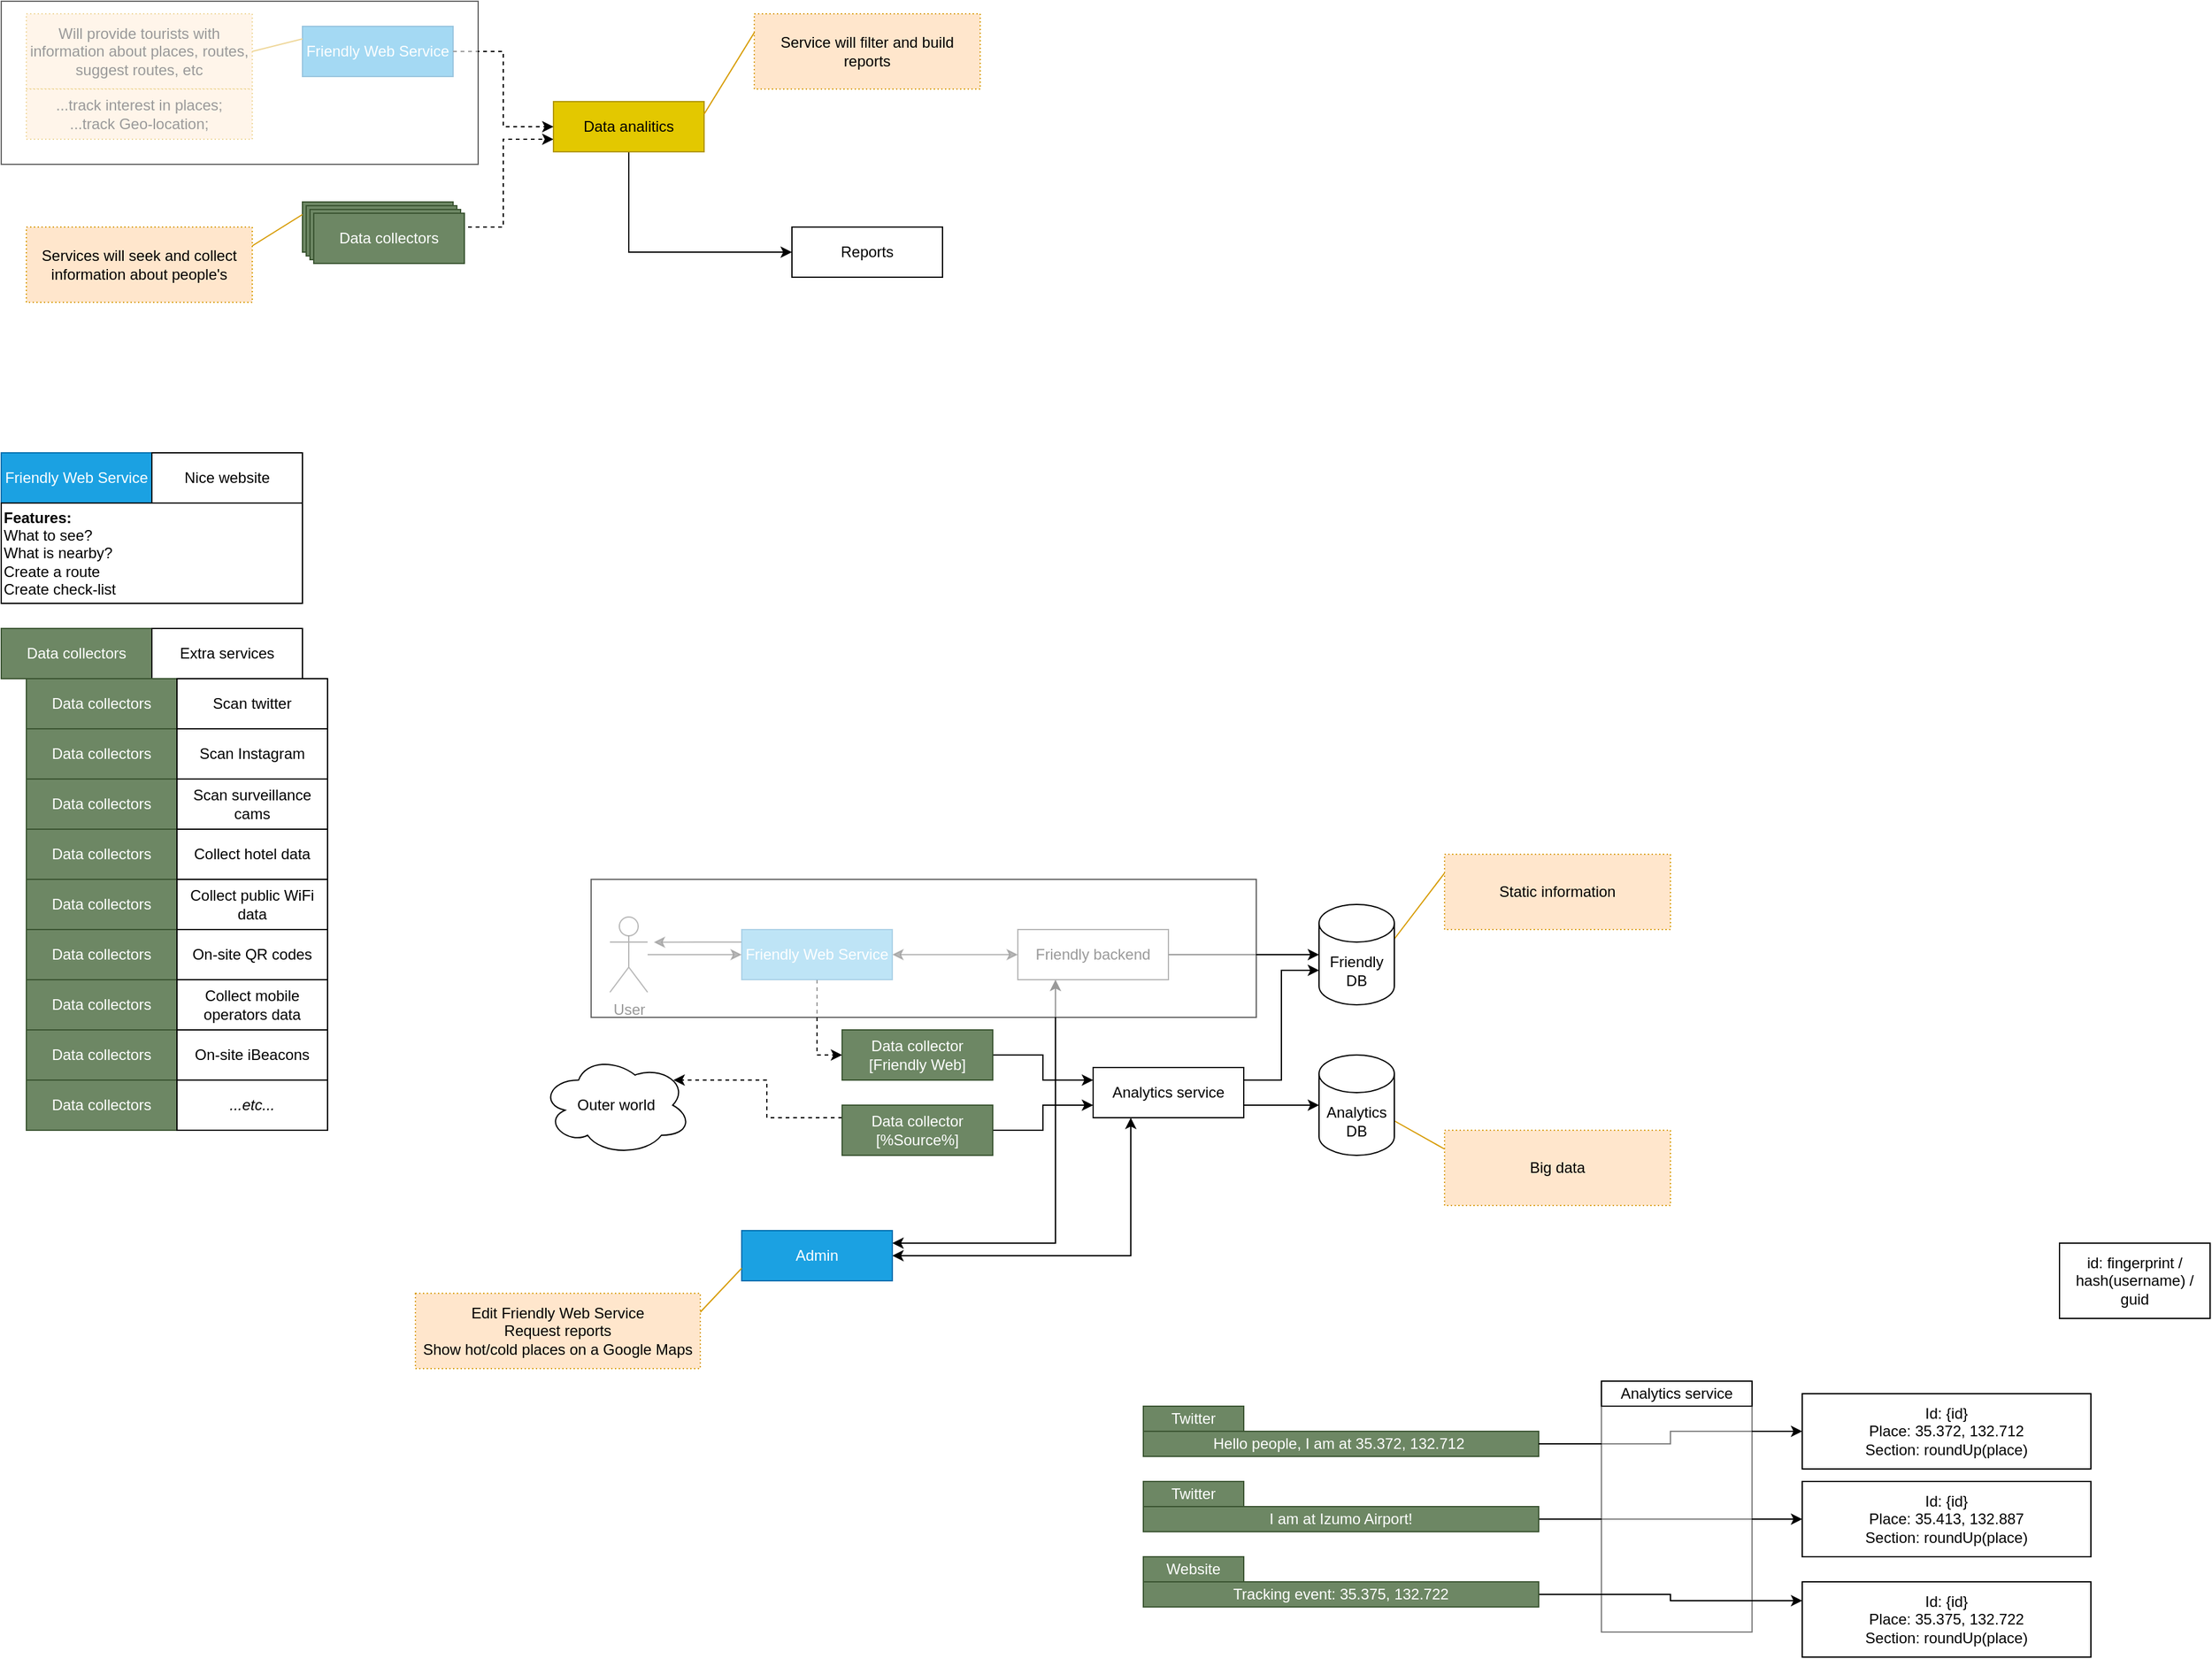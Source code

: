 <mxfile version="21.2.1" type="device">
  <diagram name="Page-1" id="byq_reNjxhK5hD44MmeP">
    <mxGraphModel dx="1877" dy="1699" grid="1" gridSize="10" guides="1" tooltips="1" connect="1" arrows="1" fold="1" page="1" pageScale="1" pageWidth="827" pageHeight="1169" math="0" shadow="0">
      <root>
        <mxCell id="0" />
        <mxCell id="1" parent="0" />
        <mxCell id="Gf0gcHJ9fhxju2sZu1Ag-3" value="Data collectors" style="rounded=0;whiteSpace=wrap;html=1;fillColor=#6d8764;strokeColor=#3A5431;fontColor=#ffffff;container=0;" parent="1" vertex="1">
          <mxGeometry x="-550" y="-980" width="120" height="40" as="geometry" />
        </mxCell>
        <mxCell id="Gf0gcHJ9fhxju2sZu1Ag-1" value="Friendly Web Service " style="rounded=0;whiteSpace=wrap;html=1;fillColor=#1ba1e2;strokeColor=#006EAF;fontColor=#ffffff;container=0;" parent="1" vertex="1">
          <mxGeometry x="-550" y="-1120" width="120" height="40" as="geometry" />
        </mxCell>
        <mxCell id="Gf0gcHJ9fhxju2sZu1Ag-4" value="Data collectors" style="rounded=0;whiteSpace=wrap;html=1;fillColor=#6d8764;strokeColor=#3A5431;fontColor=#ffffff;container=0;" parent="1" vertex="1">
          <mxGeometry x="-547" y="-977" width="120" height="40" as="geometry" />
        </mxCell>
        <mxCell id="Gf0gcHJ9fhxju2sZu1Ag-5" value="Data collectors" style="rounded=0;whiteSpace=wrap;html=1;fillColor=#6d8764;strokeColor=#3A5431;fontColor=#ffffff;container=0;" parent="1" vertex="1">
          <mxGeometry x="-544" y="-974" width="120" height="40" as="geometry" />
        </mxCell>
        <mxCell id="Gf0gcHJ9fhxju2sZu1Ag-10" style="edgeStyle=orthogonalEdgeStyle;rounded=0;orthogonalLoop=1;jettySize=auto;html=1;entryX=0;entryY=0.75;entryDx=0;entryDy=0;dashed=1;" parent="1" source="Gf0gcHJ9fhxju2sZu1Ag-3" target="Gf0gcHJ9fhxju2sZu1Ag-7" edge="1">
          <mxGeometry relative="1" as="geometry" />
        </mxCell>
        <mxCell id="Gf0gcHJ9fhxju2sZu1Ag-6" value="Data collectors" style="rounded=0;whiteSpace=wrap;html=1;fillColor=#6d8764;strokeColor=#3A5431;fontColor=#ffffff;container=0;" parent="1" vertex="1">
          <mxGeometry x="-541" y="-971" width="120" height="40" as="geometry" />
        </mxCell>
        <mxCell id="Gf0gcHJ9fhxju2sZu1Ag-93" style="edgeStyle=orthogonalEdgeStyle;rounded=0;orthogonalLoop=1;jettySize=auto;html=1;exitX=0.5;exitY=1;exitDx=0;exitDy=0;entryX=0;entryY=0.5;entryDx=0;entryDy=0;" parent="1" source="Gf0gcHJ9fhxju2sZu1Ag-7" target="Gf0gcHJ9fhxju2sZu1Ag-92" edge="1">
          <mxGeometry relative="1" as="geometry" />
        </mxCell>
        <mxCell id="Gf0gcHJ9fhxju2sZu1Ag-7" value="Data analitics" style="rounded=0;whiteSpace=wrap;html=1;fillColor=#e3c800;strokeColor=#B09500;fontColor=#000000;container=0;" parent="1" vertex="1">
          <mxGeometry x="-350" y="-1060" width="120" height="40" as="geometry" />
        </mxCell>
        <mxCell id="Gf0gcHJ9fhxju2sZu1Ag-8" style="edgeStyle=orthogonalEdgeStyle;rounded=0;orthogonalLoop=1;jettySize=auto;html=1;exitX=1;exitY=0.5;exitDx=0;exitDy=0;entryX=0;entryY=0.5;entryDx=0;entryDy=0;dashed=1;" parent="1" source="Gf0gcHJ9fhxju2sZu1Ag-1" target="Gf0gcHJ9fhxju2sZu1Ag-7" edge="1">
          <mxGeometry relative="1" as="geometry" />
        </mxCell>
        <mxCell id="Gf0gcHJ9fhxju2sZu1Ag-22" style="rounded=0;orthogonalLoop=1;jettySize=auto;html=1;exitX=1;exitY=0.5;exitDx=0;exitDy=0;entryX=0;entryY=0.25;entryDx=0;entryDy=0;strokeColor=#D79B00;endArrow=none;endFill=0;" parent="1" source="Gf0gcHJ9fhxju2sZu1Ag-20" target="Gf0gcHJ9fhxju2sZu1Ag-1" edge="1">
          <mxGeometry relative="1" as="geometry" />
        </mxCell>
        <mxCell id="Gf0gcHJ9fhxju2sZu1Ag-20" value="Will provide tourists with information about places, routes, suggest routes, etc" style="rounded=0;whiteSpace=wrap;html=1;dashed=1;dashPattern=1 2;fillColor=#ffe6cc;strokeColor=#d79b00;container=0;" parent="1" vertex="1">
          <mxGeometry x="-770" y="-1130" width="180" height="60" as="geometry" />
        </mxCell>
        <mxCell id="Gf0gcHJ9fhxju2sZu1Ag-21" value="&lt;div&gt;...track interest in places;&lt;/div&gt;&lt;div&gt;...track Geo-location;&lt;br&gt; &lt;/div&gt;" style="rounded=0;whiteSpace=wrap;html=1;dashed=1;dashPattern=1 2;fillColor=#ffe6cc;strokeColor=#d79b00;container=0;" parent="1" vertex="1">
          <mxGeometry x="-770" y="-1070" width="180" height="40" as="geometry" />
        </mxCell>
        <mxCell id="Gf0gcHJ9fhxju2sZu1Ag-24" style="rounded=0;orthogonalLoop=1;jettySize=auto;html=1;exitX=1;exitY=0.25;exitDx=0;exitDy=0;entryX=0;entryY=0.25;entryDx=0;entryDy=0;endArrow=none;endFill=0;strokeColor=#D79B00;" parent="1" source="Gf0gcHJ9fhxju2sZu1Ag-23" target="Gf0gcHJ9fhxju2sZu1Ag-3" edge="1">
          <mxGeometry relative="1" as="geometry" />
        </mxCell>
        <mxCell id="Gf0gcHJ9fhxju2sZu1Ag-23" value="Services will seek and collect information about people&#39;s" style="rounded=0;whiteSpace=wrap;html=1;dashed=1;dashPattern=1 2;fillColor=#ffe6cc;strokeColor=#d79b00;container=0;" parent="1" vertex="1">
          <mxGeometry x="-770" y="-960" width="180" height="60" as="geometry" />
        </mxCell>
        <mxCell id="Gf0gcHJ9fhxju2sZu1Ag-25" value="Service will filter and build reports" style="rounded=0;whiteSpace=wrap;html=1;dashed=1;dashPattern=1 2;fillColor=#ffe6cc;strokeColor=#d79b00;container=0;" parent="1" vertex="1">
          <mxGeometry x="-190" y="-1130" width="180" height="60" as="geometry" />
        </mxCell>
        <mxCell id="Gf0gcHJ9fhxju2sZu1Ag-27" style="rounded=0;orthogonalLoop=1;jettySize=auto;html=1;exitX=1;exitY=0.25;exitDx=0;exitDy=0;entryX=0;entryY=0.25;entryDx=0;entryDy=0;endArrow=none;endFill=0;strokeColor=#D79B00;" parent="1" source="Gf0gcHJ9fhxju2sZu1Ag-7" target="Gf0gcHJ9fhxju2sZu1Ag-25" edge="1">
          <mxGeometry relative="1" as="geometry" />
        </mxCell>
        <mxCell id="Gf0gcHJ9fhxju2sZu1Ag-30" value="Friendly Web Service " style="rounded=0;whiteSpace=wrap;html=1;fillColor=#1ba1e2;strokeColor=#006EAF;fontColor=#ffffff;container=0;" parent="1" vertex="1">
          <mxGeometry x="-790" y="-780" width="120" height="40" as="geometry" />
        </mxCell>
        <mxCell id="Gf0gcHJ9fhxju2sZu1Ag-31" value="Nice website" style="rounded=0;whiteSpace=wrap;html=1;" parent="1" vertex="1">
          <mxGeometry x="-670" y="-780" width="120" height="40" as="geometry" />
        </mxCell>
        <mxCell id="Gf0gcHJ9fhxju2sZu1Ag-32" value="&lt;div align=&quot;left&quot;&gt;&lt;b&gt;Features:&lt;/b&gt;&lt;/div&gt;&lt;div align=&quot;left&quot;&gt;What to see?&lt;/div&gt;&lt;div align=&quot;left&quot;&gt;What is nearby?&lt;/div&gt;&lt;div align=&quot;left&quot;&gt;Create a route&lt;br&gt;&lt;/div&gt;&lt;div align=&quot;left&quot;&gt;Create check-list &lt;br&gt;&lt;/div&gt;" style="rounded=0;whiteSpace=wrap;html=1;align=left;" parent="1" vertex="1">
          <mxGeometry x="-790" y="-740" width="240" height="80" as="geometry" />
        </mxCell>
        <mxCell id="Gf0gcHJ9fhxju2sZu1Ag-33" value="Data collectors" style="rounded=0;whiteSpace=wrap;html=1;fillColor=#6d8764;strokeColor=#3A5431;fontColor=#ffffff;container=0;" parent="1" vertex="1">
          <mxGeometry x="-790" y="-640" width="120" height="40" as="geometry" />
        </mxCell>
        <mxCell id="Gf0gcHJ9fhxju2sZu1Ag-34" value="Extra services" style="rounded=0;whiteSpace=wrap;html=1;" parent="1" vertex="1">
          <mxGeometry x="-670" y="-640" width="120" height="40" as="geometry" />
        </mxCell>
        <mxCell id="Gf0gcHJ9fhxju2sZu1Ag-36" value="Data collectors" style="rounded=0;whiteSpace=wrap;html=1;fillColor=#6d8764;strokeColor=#3A5431;fontColor=#ffffff;container=0;" parent="1" vertex="1">
          <mxGeometry x="-770" y="-600" width="120" height="40" as="geometry" />
        </mxCell>
        <mxCell id="Gf0gcHJ9fhxju2sZu1Ag-37" value="Scan twitter" style="rounded=0;whiteSpace=wrap;html=1;" parent="1" vertex="1">
          <mxGeometry x="-650" y="-600" width="120" height="40" as="geometry" />
        </mxCell>
        <mxCell id="Gf0gcHJ9fhxju2sZu1Ag-41" value="Data collectors" style="rounded=0;whiteSpace=wrap;html=1;fillColor=#6d8764;strokeColor=#3A5431;fontColor=#ffffff;container=0;" parent="1" vertex="1">
          <mxGeometry x="-770" y="-560" width="120" height="40" as="geometry" />
        </mxCell>
        <mxCell id="Gf0gcHJ9fhxju2sZu1Ag-42" value="Scan Instagram" style="rounded=0;whiteSpace=wrap;html=1;" parent="1" vertex="1">
          <mxGeometry x="-650" y="-560" width="120" height="40" as="geometry" />
        </mxCell>
        <mxCell id="Gf0gcHJ9fhxju2sZu1Ag-43" value="Data collectors" style="rounded=0;whiteSpace=wrap;html=1;fillColor=#6d8764;strokeColor=#3A5431;fontColor=#ffffff;container=0;" parent="1" vertex="1">
          <mxGeometry x="-770" y="-520" width="120" height="40" as="geometry" />
        </mxCell>
        <mxCell id="Gf0gcHJ9fhxju2sZu1Ag-44" value="Scan surveillance cams" style="rounded=0;whiteSpace=wrap;html=1;" parent="1" vertex="1">
          <mxGeometry x="-650" y="-520" width="120" height="40" as="geometry" />
        </mxCell>
        <mxCell id="Gf0gcHJ9fhxju2sZu1Ag-45" value="Data collectors" style="rounded=0;whiteSpace=wrap;html=1;fillColor=#6d8764;strokeColor=#3A5431;fontColor=#ffffff;container=0;" parent="1" vertex="1">
          <mxGeometry x="-770" y="-480" width="120" height="40" as="geometry" />
        </mxCell>
        <mxCell id="Gf0gcHJ9fhxju2sZu1Ag-46" value="Collect hotel data" style="rounded=0;whiteSpace=wrap;html=1;" parent="1" vertex="1">
          <mxGeometry x="-650" y="-480" width="120" height="40" as="geometry" />
        </mxCell>
        <mxCell id="Gf0gcHJ9fhxju2sZu1Ag-47" value="Data collectors" style="rounded=0;whiteSpace=wrap;html=1;fillColor=#6d8764;strokeColor=#3A5431;fontColor=#ffffff;container=0;" parent="1" vertex="1">
          <mxGeometry x="-770" y="-440" width="120" height="40" as="geometry" />
        </mxCell>
        <mxCell id="Gf0gcHJ9fhxju2sZu1Ag-48" value="Collect public WiFi data" style="rounded=0;whiteSpace=wrap;html=1;" parent="1" vertex="1">
          <mxGeometry x="-650" y="-440" width="120" height="40" as="geometry" />
        </mxCell>
        <mxCell id="Gf0gcHJ9fhxju2sZu1Ag-54" value="Data collectors" style="rounded=0;whiteSpace=wrap;html=1;fillColor=#6d8764;strokeColor=#3A5431;fontColor=#ffffff;container=0;" parent="1" vertex="1">
          <mxGeometry x="-770" y="-280" width="120" height="40" as="geometry" />
        </mxCell>
        <mxCell id="Gf0gcHJ9fhxju2sZu1Ag-55" value="&lt;i&gt;...etc...&lt;/i&gt;" style="rounded=0;whiteSpace=wrap;html=1;" parent="1" vertex="1">
          <mxGeometry x="-650" y="-280" width="120" height="40" as="geometry" />
        </mxCell>
        <mxCell id="Gf0gcHJ9fhxju2sZu1Ag-58" style="edgeStyle=orthogonalEdgeStyle;rounded=0;orthogonalLoop=1;jettySize=auto;html=1;exitX=0.5;exitY=1;exitDx=0;exitDy=0;entryX=0;entryY=0.5;entryDx=0;entryDy=0;dashed=1;" parent="1" source="Gf0gcHJ9fhxju2sZu1Ag-56" target="Gf0gcHJ9fhxju2sZu1Ag-57" edge="1">
          <mxGeometry relative="1" as="geometry" />
        </mxCell>
        <mxCell id="Gf0gcHJ9fhxju2sZu1Ag-74" style="edgeStyle=orthogonalEdgeStyle;rounded=0;orthogonalLoop=1;jettySize=auto;html=1;exitX=0;exitY=0.25;exitDx=0;exitDy=0;opacity=70;" parent="1" source="Gf0gcHJ9fhxju2sZu1Ag-56" edge="1">
          <mxGeometry relative="1" as="geometry">
            <mxPoint x="-270" y="-389.889" as="targetPoint" />
          </mxGeometry>
        </mxCell>
        <mxCell id="Gf0gcHJ9fhxju2sZu1Ag-79" style="edgeStyle=orthogonalEdgeStyle;rounded=0;orthogonalLoop=1;jettySize=auto;html=1;exitX=1;exitY=0.5;exitDx=0;exitDy=0;entryX=0;entryY=0.5;entryDx=0;entryDy=0;startArrow=classic;startFill=1;opacity=70;" parent="1" source="Gf0gcHJ9fhxju2sZu1Ag-56" target="Gf0gcHJ9fhxju2sZu1Ag-60" edge="1">
          <mxGeometry relative="1" as="geometry" />
        </mxCell>
        <mxCell id="Gf0gcHJ9fhxju2sZu1Ag-56" value="Friendly Web Service " style="rounded=0;whiteSpace=wrap;html=1;fillColor=#1ba1e2;strokeColor=#006EAF;fontColor=#ffffff;container=0;opacity=70;" parent="1" vertex="1">
          <mxGeometry x="-200" y="-400" width="120" height="40" as="geometry" />
        </mxCell>
        <mxCell id="Gf0gcHJ9fhxju2sZu1Ag-80" style="edgeStyle=orthogonalEdgeStyle;rounded=0;orthogonalLoop=1;jettySize=auto;html=1;exitX=1;exitY=0.5;exitDx=0;exitDy=0;entryX=0;entryY=0.25;entryDx=0;entryDy=0;" parent="1" source="Gf0gcHJ9fhxju2sZu1Ag-57" target="Gf0gcHJ9fhxju2sZu1Ag-62" edge="1">
          <mxGeometry relative="1" as="geometry" />
        </mxCell>
        <mxCell id="Gf0gcHJ9fhxju2sZu1Ag-57" value="&lt;div&gt;Data collector&lt;/div&gt;&lt;div&gt;[Friendly Web]&lt;br&gt;&lt;/div&gt;" style="rounded=0;whiteSpace=wrap;html=1;fillColor=#6d8764;strokeColor=#3A5431;fontColor=#ffffff;container=0;" parent="1" vertex="1">
          <mxGeometry x="-120" y="-320" width="120" height="40" as="geometry" />
        </mxCell>
        <mxCell id="Gf0gcHJ9fhxju2sZu1Ag-84" style="edgeStyle=orthogonalEdgeStyle;rounded=0;orthogonalLoop=1;jettySize=auto;html=1;exitX=1;exitY=0.5;exitDx=0;exitDy=0;entryX=0;entryY=0.5;entryDx=0;entryDy=0;entryPerimeter=0;" parent="1" source="Gf0gcHJ9fhxju2sZu1Ag-60" target="Gf0gcHJ9fhxju2sZu1Ag-83" edge="1">
          <mxGeometry relative="1" as="geometry" />
        </mxCell>
        <mxCell id="Gf0gcHJ9fhxju2sZu1Ag-60" value="Friendly backend" style="rounded=0;whiteSpace=wrap;html=1;opacity=70;" parent="1" vertex="1">
          <mxGeometry x="20" y="-400" width="120" height="40" as="geometry" />
        </mxCell>
        <mxCell id="Gf0gcHJ9fhxju2sZu1Ag-87" style="edgeStyle=orthogonalEdgeStyle;rounded=0;orthogonalLoop=1;jettySize=auto;html=1;exitX=1;exitY=0.75;exitDx=0;exitDy=0;entryX=0;entryY=0.5;entryDx=0;entryDy=0;entryPerimeter=0;" parent="1" source="Gf0gcHJ9fhxju2sZu1Ag-62" target="Gf0gcHJ9fhxju2sZu1Ag-85" edge="1">
          <mxGeometry relative="1" as="geometry" />
        </mxCell>
        <mxCell id="Gf0gcHJ9fhxju2sZu1Ag-88" style="edgeStyle=orthogonalEdgeStyle;rounded=0;orthogonalLoop=1;jettySize=auto;html=1;exitX=1;exitY=0.25;exitDx=0;exitDy=0;entryX=0;entryY=0;entryDx=0;entryDy=52.5;entryPerimeter=0;" parent="1" source="Gf0gcHJ9fhxju2sZu1Ag-62" target="Gf0gcHJ9fhxju2sZu1Ag-83" edge="1">
          <mxGeometry relative="1" as="geometry" />
        </mxCell>
        <mxCell id="Gf0gcHJ9fhxju2sZu1Ag-62" value="Analytics service" style="rounded=0;whiteSpace=wrap;html=1;" parent="1" vertex="1">
          <mxGeometry x="80" y="-290" width="120" height="40" as="geometry" />
        </mxCell>
        <mxCell id="Gf0gcHJ9fhxju2sZu1Ag-70" style="edgeStyle=orthogonalEdgeStyle;rounded=0;orthogonalLoop=1;jettySize=auto;html=1;exitX=0;exitY=0.25;exitDx=0;exitDy=0;entryX=0.88;entryY=0.25;entryDx=0;entryDy=0;entryPerimeter=0;dashed=1;" parent="1" source="Gf0gcHJ9fhxju2sZu1Ag-66" target="Gf0gcHJ9fhxju2sZu1Ag-69" edge="1">
          <mxGeometry relative="1" as="geometry" />
        </mxCell>
        <mxCell id="Gf0gcHJ9fhxju2sZu1Ag-81" style="edgeStyle=orthogonalEdgeStyle;rounded=0;orthogonalLoop=1;jettySize=auto;html=1;entryX=0;entryY=0.75;entryDx=0;entryDy=0;" parent="1" source="Gf0gcHJ9fhxju2sZu1Ag-66" target="Gf0gcHJ9fhxju2sZu1Ag-62" edge="1">
          <mxGeometry relative="1" as="geometry" />
        </mxCell>
        <mxCell id="Gf0gcHJ9fhxju2sZu1Ag-66" value="&lt;div&gt;Data collector&lt;/div&gt;&lt;div&gt;[%Source%]&lt;/div&gt;" style="rounded=0;whiteSpace=wrap;html=1;fillColor=#6d8764;strokeColor=#3A5431;fontColor=#ffffff;container=0;" parent="1" vertex="1">
          <mxGeometry x="-120" y="-260" width="120" height="40" as="geometry" />
        </mxCell>
        <mxCell id="Gf0gcHJ9fhxju2sZu1Ag-69" value="Outer world" style="ellipse;shape=cloud;whiteSpace=wrap;html=1;" parent="1" vertex="1">
          <mxGeometry x="-360" y="-300" width="120" height="80" as="geometry" />
        </mxCell>
        <mxCell id="Gf0gcHJ9fhxju2sZu1Ag-75" style="edgeStyle=orthogonalEdgeStyle;rounded=0;orthogonalLoop=1;jettySize=auto;html=1;entryX=0;entryY=0.5;entryDx=0;entryDy=0;opacity=70;" parent="1" source="Gf0gcHJ9fhxju2sZu1Ag-71" target="Gf0gcHJ9fhxju2sZu1Ag-56" edge="1">
          <mxGeometry relative="1" as="geometry" />
        </mxCell>
        <mxCell id="Gf0gcHJ9fhxju2sZu1Ag-71" value="User" style="shape=umlActor;verticalLabelPosition=bottom;verticalAlign=top;html=1;outlineConnect=0;opacity=70;" parent="1" vertex="1">
          <mxGeometry x="-305" y="-410" width="30" height="60" as="geometry" />
        </mxCell>
        <mxCell id="Gf0gcHJ9fhxju2sZu1Ag-77" style="edgeStyle=orthogonalEdgeStyle;rounded=0;orthogonalLoop=1;jettySize=auto;html=1;exitX=1;exitY=0.25;exitDx=0;exitDy=0;entryX=0.25;entryY=1;entryDx=0;entryDy=0;startArrow=classic;startFill=1;" parent="1" source="Gf0gcHJ9fhxju2sZu1Ag-76" target="Gf0gcHJ9fhxju2sZu1Ag-60" edge="1">
          <mxGeometry relative="1" as="geometry" />
        </mxCell>
        <mxCell id="Gf0gcHJ9fhxju2sZu1Ag-82" style="edgeStyle=orthogonalEdgeStyle;rounded=0;orthogonalLoop=1;jettySize=auto;html=1;exitX=1;exitY=0.5;exitDx=0;exitDy=0;entryX=0.25;entryY=1;entryDx=0;entryDy=0;startArrow=classic;startFill=1;" parent="1" source="Gf0gcHJ9fhxju2sZu1Ag-76" target="Gf0gcHJ9fhxju2sZu1Ag-62" edge="1">
          <mxGeometry relative="1" as="geometry" />
        </mxCell>
        <mxCell id="Gf0gcHJ9fhxju2sZu1Ag-76" value="Admin" style="rounded=0;whiteSpace=wrap;html=1;fillColor=#1ba1e2;strokeColor=#006EAF;fontColor=#ffffff;container=0;" parent="1" vertex="1">
          <mxGeometry x="-200" y="-160" width="120" height="40" as="geometry" />
        </mxCell>
        <mxCell id="Wao2HetKtzQEDg0cU-dO-4" style="rounded=0;orthogonalLoop=1;jettySize=auto;html=1;exitX=1;exitY=0;exitDx=0;exitDy=27.5;exitPerimeter=0;entryX=0;entryY=0.25;entryDx=0;entryDy=0;endArrow=none;endFill=0;strokeColor=#D79B00;" parent="1" source="Gf0gcHJ9fhxju2sZu1Ag-83" target="Wao2HetKtzQEDg0cU-dO-3" edge="1">
          <mxGeometry relative="1" as="geometry" />
        </mxCell>
        <mxCell id="Gf0gcHJ9fhxju2sZu1Ag-83" value="&lt;div&gt;Friendly&lt;/div&gt;&lt;div&gt;DB&lt;br&gt;&lt;/div&gt;" style="shape=cylinder3;whiteSpace=wrap;html=1;boundedLbl=1;backgroundOutline=1;size=15;" parent="1" vertex="1">
          <mxGeometry x="260" y="-420" width="60" height="80" as="geometry" />
        </mxCell>
        <mxCell id="Wao2HetKtzQEDg0cU-dO-2" style="rounded=0;orthogonalLoop=1;jettySize=auto;html=1;exitX=1;exitY=0;exitDx=0;exitDy=52.5;exitPerimeter=0;entryX=0;entryY=0.25;entryDx=0;entryDy=0;endArrow=none;endFill=0;strokeColor=#D79B00;" parent="1" source="Gf0gcHJ9fhxju2sZu1Ag-85" target="Wao2HetKtzQEDg0cU-dO-1" edge="1">
          <mxGeometry relative="1" as="geometry" />
        </mxCell>
        <mxCell id="Gf0gcHJ9fhxju2sZu1Ag-85" value="&lt;div&gt;Analytics&lt;/div&gt;&lt;div&gt;DB&lt;br&gt; &lt;/div&gt;" style="shape=cylinder3;whiteSpace=wrap;html=1;boundedLbl=1;backgroundOutline=1;size=15;" parent="1" vertex="1">
          <mxGeometry x="260" y="-300" width="60" height="80" as="geometry" />
        </mxCell>
        <mxCell id="Gf0gcHJ9fhxju2sZu1Ag-90" style="rounded=0;orthogonalLoop=1;jettySize=auto;html=1;exitX=1;exitY=0.25;exitDx=0;exitDy=0;entryX=0;entryY=0.75;entryDx=0;entryDy=0;strokeColor=#D79B00;endArrow=none;endFill=0;" parent="1" source="Gf0gcHJ9fhxju2sZu1Ag-89" target="Gf0gcHJ9fhxju2sZu1Ag-76" edge="1">
          <mxGeometry relative="1" as="geometry" />
        </mxCell>
        <mxCell id="Gf0gcHJ9fhxju2sZu1Ag-89" value="&lt;div&gt;Edit Friendly Web Service&lt;/div&gt;&lt;div&gt;Request reports&lt;/div&gt;&lt;div&gt;Show hot/cold places on a Google Maps&lt;br&gt;&lt;/div&gt;" style="rounded=0;whiteSpace=wrap;html=1;dashed=1;dashPattern=1 2;fillColor=#ffe6cc;strokeColor=#d79b00;container=0;" parent="1" vertex="1">
          <mxGeometry x="-460" y="-110" width="227" height="60" as="geometry" />
        </mxCell>
        <mxCell id="Gf0gcHJ9fhxju2sZu1Ag-92" value="Reports" style="rounded=0;whiteSpace=wrap;html=1;" parent="1" vertex="1">
          <mxGeometry x="-160" y="-960" width="120" height="40" as="geometry" />
        </mxCell>
        <mxCell id="Wao2HetKtzQEDg0cU-dO-1" value="Big data" style="rounded=0;whiteSpace=wrap;html=1;dashed=1;dashPattern=1 2;fillColor=#ffe6cc;strokeColor=#d79b00;container=0;" parent="1" vertex="1">
          <mxGeometry x="360" y="-240" width="180" height="60" as="geometry" />
        </mxCell>
        <mxCell id="Wao2HetKtzQEDg0cU-dO-3" value="Static information" style="rounded=0;whiteSpace=wrap;html=1;dashed=1;dashPattern=1 2;fillColor=#ffe6cc;strokeColor=#d79b00;container=0;" parent="1" vertex="1">
          <mxGeometry x="360" y="-460" width="180" height="60" as="geometry" />
        </mxCell>
        <mxCell id="Wao2HetKtzQEDg0cU-dO-5" value="Data collectors" style="rounded=0;whiteSpace=wrap;html=1;fillColor=#6d8764;strokeColor=#3A5431;fontColor=#ffffff;container=0;" parent="1" vertex="1">
          <mxGeometry x="-770" y="-400" width="120" height="40" as="geometry" />
        </mxCell>
        <mxCell id="Wao2HetKtzQEDg0cU-dO-6" value="On-site QR codes" style="rounded=0;whiteSpace=wrap;html=1;" parent="1" vertex="1">
          <mxGeometry x="-650" y="-400" width="120" height="40" as="geometry" />
        </mxCell>
        <mxCell id="Wao2HetKtzQEDg0cU-dO-7" value="Data collectors" style="rounded=0;whiteSpace=wrap;html=1;fillColor=#6d8764;strokeColor=#3A5431;fontColor=#ffffff;container=0;" parent="1" vertex="1">
          <mxGeometry x="-770" y="-360" width="120" height="40" as="geometry" />
        </mxCell>
        <mxCell id="Wao2HetKtzQEDg0cU-dO-8" value="Collect mobile operators data" style="rounded=0;whiteSpace=wrap;html=1;" parent="1" vertex="1">
          <mxGeometry x="-650" y="-360" width="120" height="40" as="geometry" />
        </mxCell>
        <mxCell id="Wao2HetKtzQEDg0cU-dO-9" value="Data collectors" style="rounded=0;whiteSpace=wrap;html=1;fillColor=#6d8764;strokeColor=#3A5431;fontColor=#ffffff;container=0;" parent="1" vertex="1">
          <mxGeometry x="-770" y="-320" width="120" height="40" as="geometry" />
        </mxCell>
        <mxCell id="Wao2HetKtzQEDg0cU-dO-10" value="On-site iBeacons " style="rounded=0;whiteSpace=wrap;html=1;" parent="1" vertex="1">
          <mxGeometry x="-650" y="-320" width="120" height="40" as="geometry" />
        </mxCell>
        <mxCell id="mwOIIVOZYVUNmX3njXo9-1" value="Twitter" style="rounded=0;whiteSpace=wrap;html=1;fillColor=#6d8764;fontColor=#ffffff;strokeColor=#3A5431;" vertex="1" parent="1">
          <mxGeometry x="120" y="-20" width="80" height="20" as="geometry" />
        </mxCell>
        <mxCell id="mwOIIVOZYVUNmX3njXo9-2" value="Hello people, I am at 35.372, 132.712&amp;nbsp; " style="rounded=0;whiteSpace=wrap;html=1;fillColor=#6d8764;fontColor=#ffffff;strokeColor=#3A5431;" vertex="1" parent="1">
          <mxGeometry x="120" width="315" height="20" as="geometry" />
        </mxCell>
        <mxCell id="mwOIIVOZYVUNmX3njXo9-10" style="edgeStyle=orthogonalEdgeStyle;rounded=0;orthogonalLoop=1;jettySize=auto;html=1;exitX=1;exitY=0.5;exitDx=0;exitDy=0;entryX=0;entryY=0.5;entryDx=0;entryDy=0;" edge="1" parent="1" source="mwOIIVOZYVUNmX3njXo9-2" target="mwOIIVOZYVUNmX3njXo9-9">
          <mxGeometry relative="1" as="geometry" />
        </mxCell>
        <mxCell id="mwOIIVOZYVUNmX3njXo9-3" value="Analytics service" style="rounded=0;whiteSpace=wrap;html=1;" vertex="1" parent="1">
          <mxGeometry x="485" y="-40" width="120" height="20" as="geometry" />
        </mxCell>
        <mxCell id="mwOIIVOZYVUNmX3njXo9-4" value="Twitter" style="rounded=0;whiteSpace=wrap;html=1;fillColor=#6d8764;fontColor=#ffffff;strokeColor=#3A5431;" vertex="1" parent="1">
          <mxGeometry x="120" y="40" width="80" height="20" as="geometry" />
        </mxCell>
        <mxCell id="mwOIIVOZYVUNmX3njXo9-13" style="edgeStyle=orthogonalEdgeStyle;rounded=0;orthogonalLoop=1;jettySize=auto;html=1;exitX=1;exitY=0.5;exitDx=0;exitDy=0;entryX=0;entryY=0.5;entryDx=0;entryDy=0;" edge="1" parent="1" source="mwOIIVOZYVUNmX3njXo9-5" target="mwOIIVOZYVUNmX3njXo9-11">
          <mxGeometry relative="1" as="geometry" />
        </mxCell>
        <mxCell id="mwOIIVOZYVUNmX3njXo9-5" value="I am at Izumo Airport!" style="rounded=0;whiteSpace=wrap;html=1;fillColor=#6d8764;fontColor=#ffffff;strokeColor=#3A5431;" vertex="1" parent="1">
          <mxGeometry x="120" y="60" width="315" height="20" as="geometry" />
        </mxCell>
        <mxCell id="mwOIIVOZYVUNmX3njXo9-6" value="Website" style="rounded=0;whiteSpace=wrap;html=1;fillColor=#6d8764;fontColor=#ffffff;strokeColor=#3A5431;" vertex="1" parent="1">
          <mxGeometry x="120" y="100" width="80" height="20" as="geometry" />
        </mxCell>
        <mxCell id="mwOIIVOZYVUNmX3njXo9-8" value="" style="rounded=0;whiteSpace=wrap;html=1;opacity=50;" vertex="1" parent="1">
          <mxGeometry x="485" y="-20" width="120" height="180" as="geometry" />
        </mxCell>
        <mxCell id="mwOIIVOZYVUNmX3njXo9-14" style="edgeStyle=orthogonalEdgeStyle;rounded=0;orthogonalLoop=1;jettySize=auto;html=1;exitX=1;exitY=0.5;exitDx=0;exitDy=0;entryX=0;entryY=0.25;entryDx=0;entryDy=0;" edge="1" parent="1" source="mwOIIVOZYVUNmX3njXo9-7" target="mwOIIVOZYVUNmX3njXo9-12">
          <mxGeometry relative="1" as="geometry" />
        </mxCell>
        <mxCell id="mwOIIVOZYVUNmX3njXo9-7" value="Tracking event: 35.375, 132.722 " style="rounded=0;whiteSpace=wrap;html=1;fillColor=#6d8764;fontColor=#ffffff;strokeColor=#3A5431;" vertex="1" parent="1">
          <mxGeometry x="120" y="120" width="315" height="20" as="geometry" />
        </mxCell>
        <mxCell id="mwOIIVOZYVUNmX3njXo9-9" value="&lt;div&gt;Id: {id}&lt;/div&gt;&lt;div&gt;Place: 35.372, 132.712&lt;/div&gt;&lt;div&gt;Section: roundUp(place)&lt;br&gt; &lt;/div&gt;" style="rounded=0;whiteSpace=wrap;html=1;" vertex="1" parent="1">
          <mxGeometry x="645" y="-30" width="230" height="60" as="geometry" />
        </mxCell>
        <mxCell id="mwOIIVOZYVUNmX3njXo9-11" value="&lt;div&gt;Id: {id}&lt;/div&gt;&lt;div&gt;Place: 35.413, 132.887&lt;br&gt;&lt;/div&gt;&lt;div&gt;Section: roundUp(place) &lt;/div&gt;" style="rounded=0;whiteSpace=wrap;html=1;" vertex="1" parent="1">
          <mxGeometry x="645" y="40" width="230" height="60" as="geometry" />
        </mxCell>
        <mxCell id="mwOIIVOZYVUNmX3njXo9-12" value="&lt;div&gt;Id: {id}&lt;/div&gt;&lt;div&gt;Place: 35.375, 132.722&lt;/div&gt;&lt;div&gt;Section: roundUp(place) &lt;/div&gt;" style="rounded=0;whiteSpace=wrap;html=1;" vertex="1" parent="1">
          <mxGeometry x="645" y="120" width="230" height="60" as="geometry" />
        </mxCell>
        <mxCell id="mwOIIVOZYVUNmX3njXo9-17" value="" style="rounded=0;whiteSpace=wrap;html=1;opacity=60;" vertex="1" parent="1">
          <mxGeometry x="-790" y="-1140" width="380" height="130" as="geometry" />
        </mxCell>
        <mxCell id="mwOIIVOZYVUNmX3njXo9-18" value="" style="rounded=0;whiteSpace=wrap;html=1;opacity=60;" vertex="1" parent="1">
          <mxGeometry x="-320" y="-440" width="530" height="110" as="geometry" />
        </mxCell>
        <mxCell id="mwOIIVOZYVUNmX3njXo9-20" value="id: fingerprint / hash(username) / guid" style="rounded=0;whiteSpace=wrap;html=1;" vertex="1" parent="1">
          <mxGeometry x="850" y="-150" width="120" height="60" as="geometry" />
        </mxCell>
      </root>
    </mxGraphModel>
  </diagram>
</mxfile>
